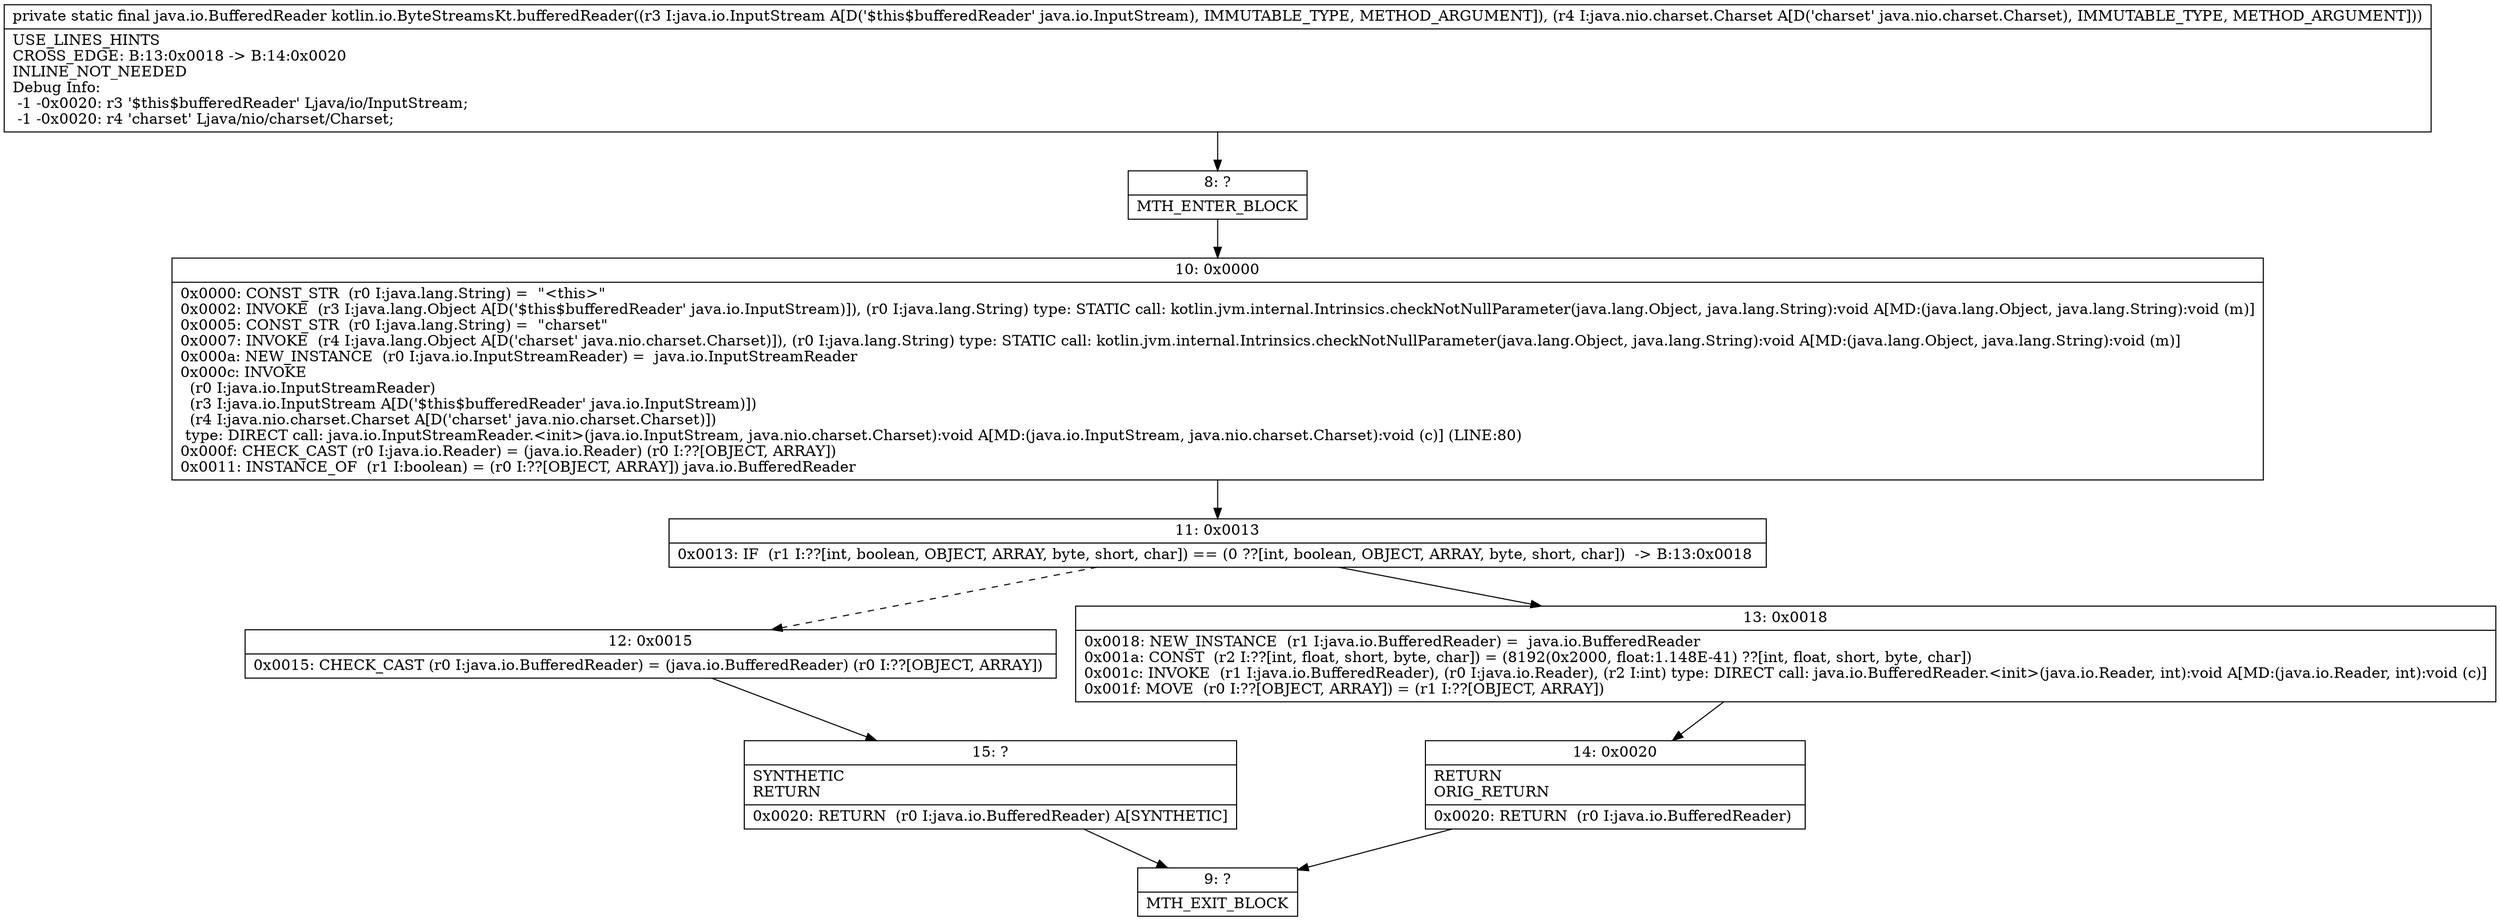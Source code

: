 digraph "CFG forkotlin.io.ByteStreamsKt.bufferedReader(Ljava\/io\/InputStream;Ljava\/nio\/charset\/Charset;)Ljava\/io\/BufferedReader;" {
Node_8 [shape=record,label="{8\:\ ?|MTH_ENTER_BLOCK\l}"];
Node_10 [shape=record,label="{10\:\ 0x0000|0x0000: CONST_STR  (r0 I:java.lang.String) =  \"\<this\>\" \l0x0002: INVOKE  (r3 I:java.lang.Object A[D('$this$bufferedReader' java.io.InputStream)]), (r0 I:java.lang.String) type: STATIC call: kotlin.jvm.internal.Intrinsics.checkNotNullParameter(java.lang.Object, java.lang.String):void A[MD:(java.lang.Object, java.lang.String):void (m)]\l0x0005: CONST_STR  (r0 I:java.lang.String) =  \"charset\" \l0x0007: INVOKE  (r4 I:java.lang.Object A[D('charset' java.nio.charset.Charset)]), (r0 I:java.lang.String) type: STATIC call: kotlin.jvm.internal.Intrinsics.checkNotNullParameter(java.lang.Object, java.lang.String):void A[MD:(java.lang.Object, java.lang.String):void (m)]\l0x000a: NEW_INSTANCE  (r0 I:java.io.InputStreamReader) =  java.io.InputStreamReader \l0x000c: INVOKE  \l  (r0 I:java.io.InputStreamReader)\l  (r3 I:java.io.InputStream A[D('$this$bufferedReader' java.io.InputStream)])\l  (r4 I:java.nio.charset.Charset A[D('charset' java.nio.charset.Charset)])\l type: DIRECT call: java.io.InputStreamReader.\<init\>(java.io.InputStream, java.nio.charset.Charset):void A[MD:(java.io.InputStream, java.nio.charset.Charset):void (c)] (LINE:80)\l0x000f: CHECK_CAST (r0 I:java.io.Reader) = (java.io.Reader) (r0 I:??[OBJECT, ARRAY]) \l0x0011: INSTANCE_OF  (r1 I:boolean) = (r0 I:??[OBJECT, ARRAY]) java.io.BufferedReader \l}"];
Node_11 [shape=record,label="{11\:\ 0x0013|0x0013: IF  (r1 I:??[int, boolean, OBJECT, ARRAY, byte, short, char]) == (0 ??[int, boolean, OBJECT, ARRAY, byte, short, char])  \-\> B:13:0x0018 \l}"];
Node_12 [shape=record,label="{12\:\ 0x0015|0x0015: CHECK_CAST (r0 I:java.io.BufferedReader) = (java.io.BufferedReader) (r0 I:??[OBJECT, ARRAY]) \l}"];
Node_15 [shape=record,label="{15\:\ ?|SYNTHETIC\lRETURN\l|0x0020: RETURN  (r0 I:java.io.BufferedReader) A[SYNTHETIC]\l}"];
Node_9 [shape=record,label="{9\:\ ?|MTH_EXIT_BLOCK\l}"];
Node_13 [shape=record,label="{13\:\ 0x0018|0x0018: NEW_INSTANCE  (r1 I:java.io.BufferedReader) =  java.io.BufferedReader \l0x001a: CONST  (r2 I:??[int, float, short, byte, char]) = (8192(0x2000, float:1.148E\-41) ??[int, float, short, byte, char]) \l0x001c: INVOKE  (r1 I:java.io.BufferedReader), (r0 I:java.io.Reader), (r2 I:int) type: DIRECT call: java.io.BufferedReader.\<init\>(java.io.Reader, int):void A[MD:(java.io.Reader, int):void (c)]\l0x001f: MOVE  (r0 I:??[OBJECT, ARRAY]) = (r1 I:??[OBJECT, ARRAY]) \l}"];
Node_14 [shape=record,label="{14\:\ 0x0020|RETURN\lORIG_RETURN\l|0x0020: RETURN  (r0 I:java.io.BufferedReader) \l}"];
MethodNode[shape=record,label="{private static final java.io.BufferedReader kotlin.io.ByteStreamsKt.bufferedReader((r3 I:java.io.InputStream A[D('$this$bufferedReader' java.io.InputStream), IMMUTABLE_TYPE, METHOD_ARGUMENT]), (r4 I:java.nio.charset.Charset A[D('charset' java.nio.charset.Charset), IMMUTABLE_TYPE, METHOD_ARGUMENT]))  | USE_LINES_HINTS\lCROSS_EDGE: B:13:0x0018 \-\> B:14:0x0020\lINLINE_NOT_NEEDED\lDebug Info:\l  \-1 \-0x0020: r3 '$this$bufferedReader' Ljava\/io\/InputStream;\l  \-1 \-0x0020: r4 'charset' Ljava\/nio\/charset\/Charset;\l}"];
MethodNode -> Node_8;Node_8 -> Node_10;
Node_10 -> Node_11;
Node_11 -> Node_12[style=dashed];
Node_11 -> Node_13;
Node_12 -> Node_15;
Node_15 -> Node_9;
Node_13 -> Node_14;
Node_14 -> Node_9;
}

